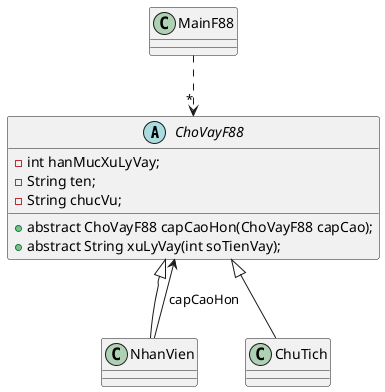 @startuml
'https://plantuml.com/class-diagram
abstract class ChoVayF88{
    - int hanMucXuLyVay;
    - String ten;
    - String chucVu;
    + abstract ChoVayF88 capCaoHon(ChoVayF88 capCao);
    + abstract String xuLyVay(int soTienVay);
}

ChoVayF88 <|-- NhanVien
ChoVayF88 <|-- ChuTich
NhanVien --> ChoVayF88:capCaoHon
MainF88 ..> "*" ChoVayF88

@enduml